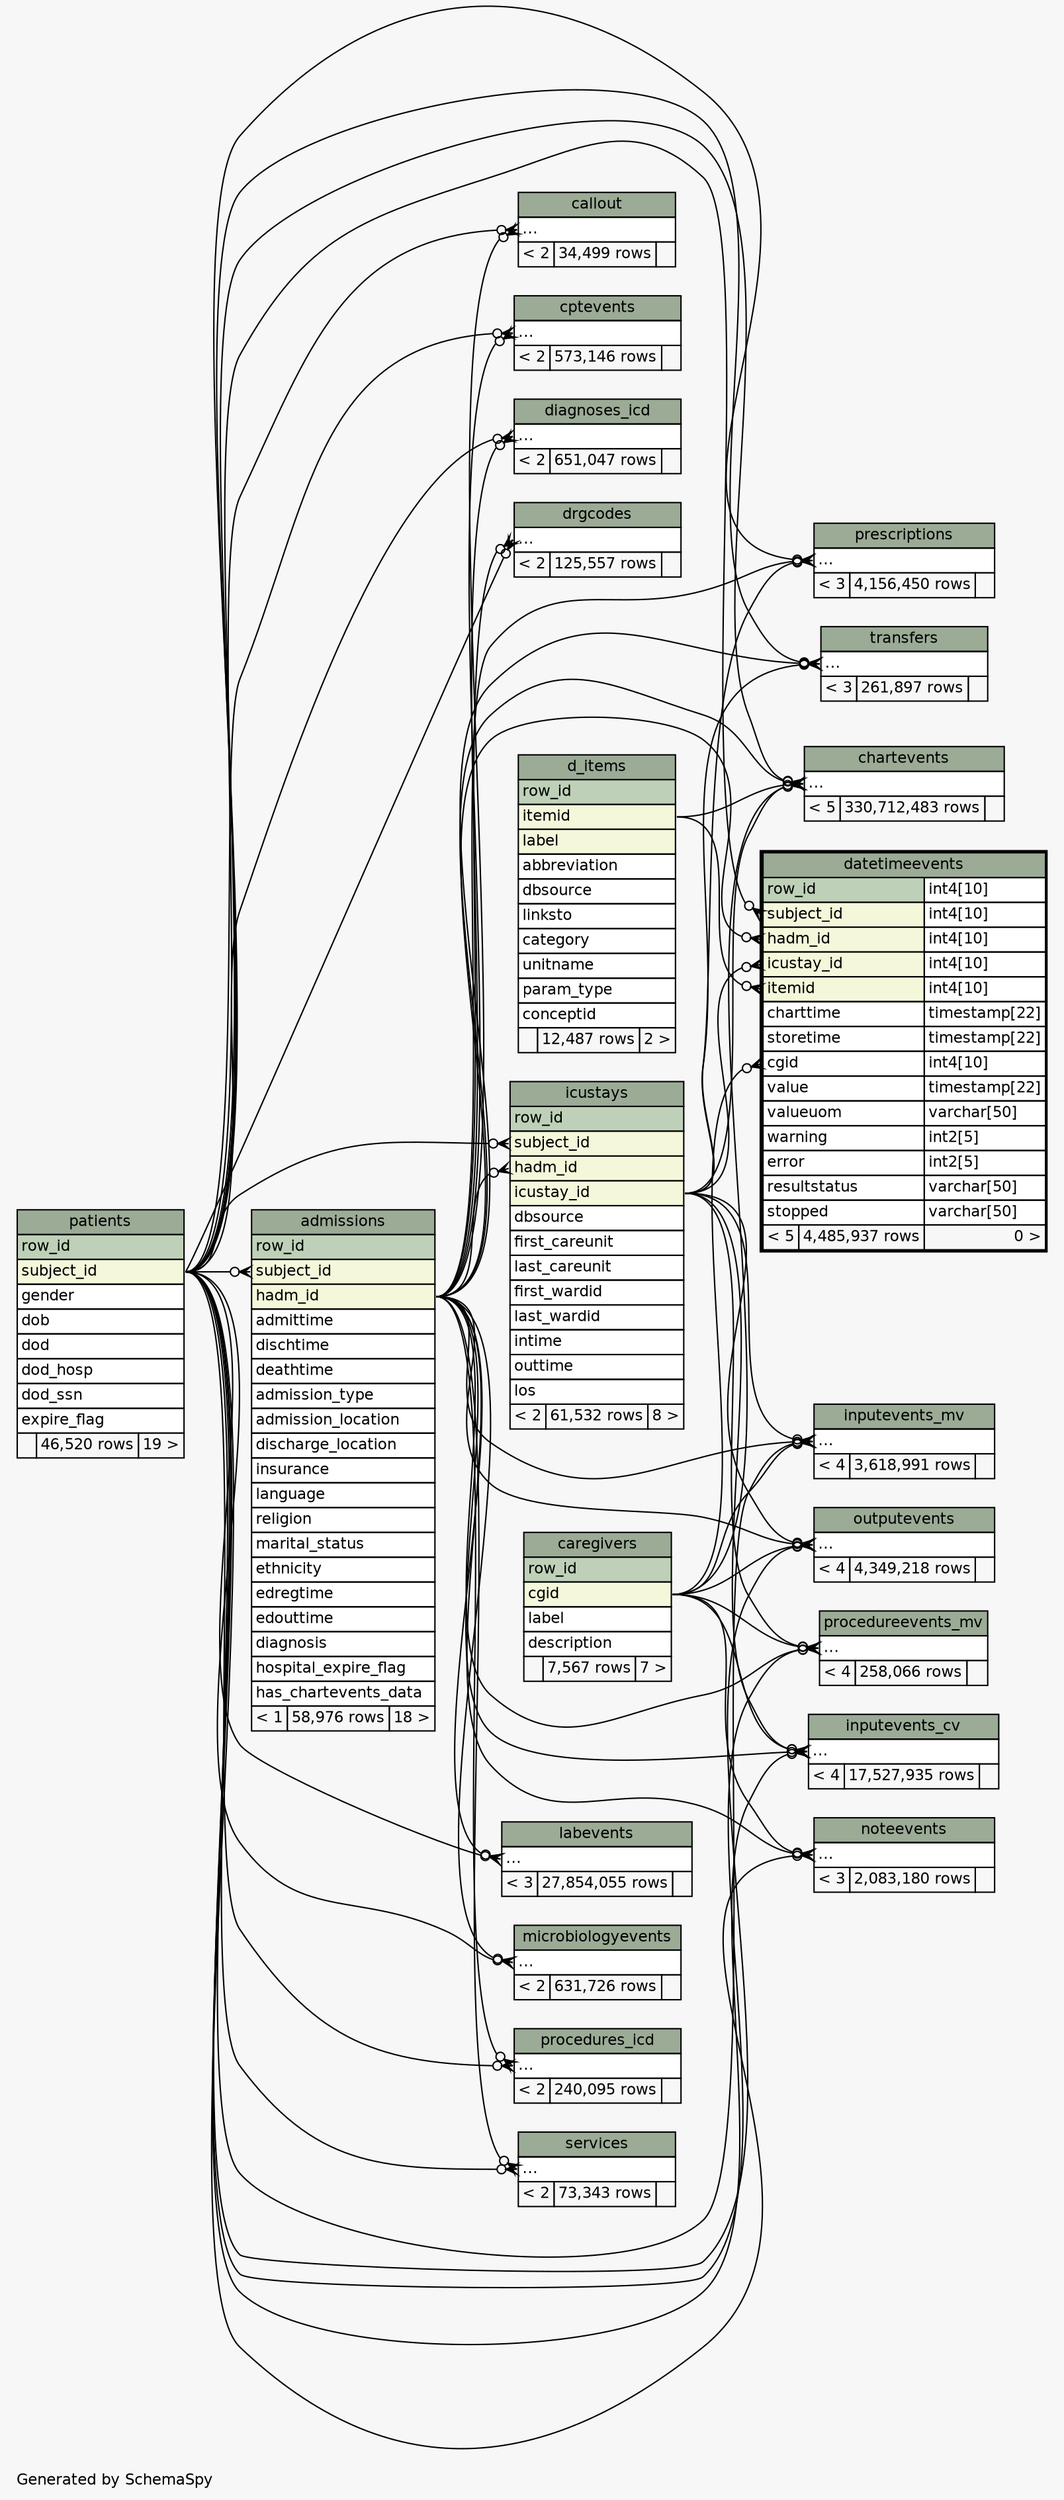 // dot 2.38.0 on Linux 4.4.0-92-generic
// SchemaSpy rev 590
digraph "twoDegreesRelationshipsDiagram" {
  graph [
    rankdir="RL"
    bgcolor="#f7f7f7"
    label="\nGenerated by SchemaSpy"
    labeljust="l"
    nodesep="0.18"
    ranksep="0.46"
    fontname="Helvetica"
    fontsize="11"
  ];
  node [
    fontname="Helvetica"
    fontsize="11"
    shape="plaintext"
  ];
  edge [
    arrowsize="0.8"
  ];
  "admissions":"subject_id":w -> "patients":"subject_id":e [arrowhead=none dir=back arrowtail=crowodot];
  "callout":"elipses":w -> "admissions":"hadm_id":e [arrowhead=none dir=back arrowtail=crowodot];
  "callout":"elipses":w -> "patients":"subject_id":e [arrowhead=none dir=back arrowtail=crowodot];
  "chartevents":"elipses":w -> "caregivers":"cgid":e [arrowhead=none dir=back arrowtail=crowodot];
  "chartevents":"elipses":w -> "admissions":"hadm_id":e [arrowhead=none dir=back arrowtail=crowodot];
  "chartevents":"elipses":w -> "icustays":"icustay_id":e [arrowhead=none dir=back arrowtail=crowodot];
  "chartevents":"elipses":w -> "d_items":"itemid":e [arrowhead=none dir=back arrowtail=crowodot];
  "chartevents":"elipses":w -> "patients":"subject_id":e [arrowhead=none dir=back arrowtail=crowodot];
  "cptevents":"elipses":w -> "admissions":"hadm_id":e [arrowhead=none dir=back arrowtail=crowodot];
  "cptevents":"elipses":w -> "patients":"subject_id":e [arrowhead=none dir=back arrowtail=crowodot];
  "datetimeevents":"cgid":w -> "caregivers":"cgid":e [arrowhead=none dir=back arrowtail=crowodot];
  "datetimeevents":"hadm_id":w -> "admissions":"hadm_id":e [arrowhead=none dir=back arrowtail=crowodot];
  "datetimeevents":"icustay_id":w -> "icustays":"icustay_id":e [arrowhead=none dir=back arrowtail=crowodot];
  "datetimeevents":"itemid":w -> "d_items":"itemid":e [arrowhead=none dir=back arrowtail=crowodot];
  "datetimeevents":"subject_id":w -> "patients":"subject_id":e [arrowhead=none dir=back arrowtail=crowodot];
  "diagnoses_icd":"elipses":w -> "admissions":"hadm_id":e [arrowhead=none dir=back arrowtail=crowodot];
  "diagnoses_icd":"elipses":w -> "patients":"subject_id":e [arrowhead=none dir=back arrowtail=crowodot];
  "drgcodes":"elipses":w -> "admissions":"hadm_id":e [arrowhead=none dir=back arrowtail=crowodot];
  "drgcodes":"elipses":w -> "patients":"subject_id":e [arrowhead=none dir=back arrowtail=crowodot];
  "icustays":"hadm_id":w -> "admissions":"hadm_id":e [arrowhead=none dir=back arrowtail=crowodot];
  "icustays":"subject_id":w -> "patients":"subject_id":e [arrowhead=none dir=back arrowtail=crowodot];
  "inputevents_cv":"elipses":w -> "caregivers":"cgid":e [arrowhead=none dir=back arrowtail=crowodot];
  "inputevents_cv":"elipses":w -> "admissions":"hadm_id":e [arrowhead=none dir=back arrowtail=crowodot];
  "inputevents_cv":"elipses":w -> "icustays":"icustay_id":e [arrowhead=none dir=back arrowtail=crowodot];
  "inputevents_cv":"elipses":w -> "patients":"subject_id":e [arrowhead=none dir=back arrowtail=crowodot];
  "inputevents_mv":"elipses":w -> "caregivers":"cgid":e [arrowhead=none dir=back arrowtail=crowodot];
  "inputevents_mv":"elipses":w -> "admissions":"hadm_id":e [arrowhead=none dir=back arrowtail=crowodot];
  "inputevents_mv":"elipses":w -> "icustays":"icustay_id":e [arrowhead=none dir=back arrowtail=crowodot];
  "inputevents_mv":"elipses":w -> "patients":"subject_id":e [arrowhead=none dir=back arrowtail=crowodot];
  "labevents":"elipses":w -> "admissions":"hadm_id":e [arrowhead=none dir=back arrowtail=crowodot];
  "labevents":"elipses":w -> "patients":"subject_id":e [arrowhead=none dir=back arrowtail=crowodot];
  "microbiologyevents":"elipses":w -> "admissions":"hadm_id":e [arrowhead=none dir=back arrowtail=crowodot];
  "microbiologyevents":"elipses":w -> "patients":"subject_id":e [arrowhead=none dir=back arrowtail=crowodot];
  "noteevents":"elipses":w -> "caregivers":"cgid":e [arrowhead=none dir=back arrowtail=crowodot];
  "noteevents":"elipses":w -> "admissions":"hadm_id":e [arrowhead=none dir=back arrowtail=crowodot];
  "noteevents":"elipses":w -> "patients":"subject_id":e [arrowhead=none dir=back arrowtail=crowodot];
  "outputevents":"elipses":w -> "caregivers":"cgid":e [arrowhead=none dir=back arrowtail=crowodot];
  "outputevents":"elipses":w -> "admissions":"hadm_id":e [arrowhead=none dir=back arrowtail=crowodot];
  "outputevents":"elipses":w -> "icustays":"icustay_id":e [arrowhead=none dir=back arrowtail=crowodot];
  "outputevents":"elipses":w -> "patients":"subject_id":e [arrowhead=none dir=back arrowtail=crowodot];
  "prescriptions":"elipses":w -> "admissions":"hadm_id":e [arrowhead=none dir=back arrowtail=crowodot];
  "prescriptions":"elipses":w -> "icustays":"icustay_id":e [arrowhead=none dir=back arrowtail=crowodot];
  "prescriptions":"elipses":w -> "patients":"subject_id":e [arrowhead=none dir=back arrowtail=crowodot];
  "procedureevents_mv":"elipses":w -> "caregivers":"cgid":e [arrowhead=none dir=back arrowtail=crowodot];
  "procedureevents_mv":"elipses":w -> "admissions":"hadm_id":e [arrowhead=none dir=back arrowtail=crowodot];
  "procedureevents_mv":"elipses":w -> "icustays":"icustay_id":e [arrowhead=none dir=back arrowtail=crowodot];
  "procedureevents_mv":"elipses":w -> "patients":"subject_id":e [arrowhead=none dir=back arrowtail=crowodot];
  "procedures_icd":"elipses":w -> "admissions":"hadm_id":e [arrowhead=none dir=back arrowtail=crowodot];
  "procedures_icd":"elipses":w -> "patients":"subject_id":e [arrowhead=none dir=back arrowtail=crowodot];
  "services":"elipses":w -> "admissions":"hadm_id":e [arrowhead=none dir=back arrowtail=crowodot];
  "services":"elipses":w -> "patients":"subject_id":e [arrowhead=none dir=back arrowtail=crowodot];
  "transfers":"elipses":w -> "admissions":"hadm_id":e [arrowhead=none dir=back arrowtail=crowodot];
  "transfers":"elipses":w -> "icustays":"icustay_id":e [arrowhead=none dir=back arrowtail=crowodot];
  "transfers":"elipses":w -> "patients":"subject_id":e [arrowhead=none dir=back arrowtail=crowodot];
  "admissions" [
    label=<
    <TABLE BORDER="0" CELLBORDER="1" CELLSPACING="0" BGCOLOR="#ffffff">
      <TR><TD COLSPAN="3" BGCOLOR="#9bab96" ALIGN="CENTER">admissions</TD></TR>
      <TR><TD PORT="row_id" COLSPAN="3" BGCOLOR="#bed1b8" ALIGN="LEFT">row_id</TD></TR>
      <TR><TD PORT="subject_id" COLSPAN="3" BGCOLOR="#f4f7da" ALIGN="LEFT">subject_id</TD></TR>
      <TR><TD PORT="hadm_id" COLSPAN="3" BGCOLOR="#f4f7da" ALIGN="LEFT">hadm_id</TD></TR>
      <TR><TD PORT="admittime" COLSPAN="3" ALIGN="LEFT">admittime</TD></TR>
      <TR><TD PORT="dischtime" COLSPAN="3" ALIGN="LEFT">dischtime</TD></TR>
      <TR><TD PORT="deathtime" COLSPAN="3" ALIGN="LEFT">deathtime</TD></TR>
      <TR><TD PORT="admission_type" COLSPAN="3" ALIGN="LEFT">admission_type</TD></TR>
      <TR><TD PORT="admission_location" COLSPAN="3" ALIGN="LEFT">admission_location</TD></TR>
      <TR><TD PORT="discharge_location" COLSPAN="3" ALIGN="LEFT">discharge_location</TD></TR>
      <TR><TD PORT="insurance" COLSPAN="3" ALIGN="LEFT">insurance</TD></TR>
      <TR><TD PORT="language" COLSPAN="3" ALIGN="LEFT">language</TD></TR>
      <TR><TD PORT="religion" COLSPAN="3" ALIGN="LEFT">religion</TD></TR>
      <TR><TD PORT="marital_status" COLSPAN="3" ALIGN="LEFT">marital_status</TD></TR>
      <TR><TD PORT="ethnicity" COLSPAN="3" ALIGN="LEFT">ethnicity</TD></TR>
      <TR><TD PORT="edregtime" COLSPAN="3" ALIGN="LEFT">edregtime</TD></TR>
      <TR><TD PORT="edouttime" COLSPAN="3" ALIGN="LEFT">edouttime</TD></TR>
      <TR><TD PORT="diagnosis" COLSPAN="3" ALIGN="LEFT">diagnosis</TD></TR>
      <TR><TD PORT="hospital_expire_flag" COLSPAN="3" ALIGN="LEFT">hospital_expire_flag</TD></TR>
      <TR><TD PORT="has_chartevents_data" COLSPAN="3" ALIGN="LEFT">has_chartevents_data</TD></TR>
      <TR><TD ALIGN="LEFT" BGCOLOR="#f7f7f7">&lt; 1</TD><TD ALIGN="RIGHT" BGCOLOR="#f7f7f7">58,976 rows</TD><TD ALIGN="RIGHT" BGCOLOR="#f7f7f7">18 &gt;</TD></TR>
    </TABLE>>
    URL="admissions.html"
    tooltip="admissions"
  ];
  "callout" [
    label=<
    <TABLE BORDER="0" CELLBORDER="1" CELLSPACING="0" BGCOLOR="#ffffff">
      <TR><TD COLSPAN="3" BGCOLOR="#9bab96" ALIGN="CENTER">callout</TD></TR>
      <TR><TD PORT="elipses" COLSPAN="3" ALIGN="LEFT">...</TD></TR>
      <TR><TD ALIGN="LEFT" BGCOLOR="#f7f7f7">&lt; 2</TD><TD ALIGN="RIGHT" BGCOLOR="#f7f7f7">34,499 rows</TD><TD ALIGN="RIGHT" BGCOLOR="#f7f7f7">  </TD></TR>
    </TABLE>>
    URL="callout.html"
    tooltip="callout"
  ];
  "caregivers" [
    label=<
    <TABLE BORDER="0" CELLBORDER="1" CELLSPACING="0" BGCOLOR="#ffffff">
      <TR><TD COLSPAN="3" BGCOLOR="#9bab96" ALIGN="CENTER">caregivers</TD></TR>
      <TR><TD PORT="row_id" COLSPAN="3" BGCOLOR="#bed1b8" ALIGN="LEFT">row_id</TD></TR>
      <TR><TD PORT="cgid" COLSPAN="3" BGCOLOR="#f4f7da" ALIGN="LEFT">cgid</TD></TR>
      <TR><TD PORT="label" COLSPAN="3" ALIGN="LEFT">label</TD></TR>
      <TR><TD PORT="description" COLSPAN="3" ALIGN="LEFT">description</TD></TR>
      <TR><TD ALIGN="LEFT" BGCOLOR="#f7f7f7">  </TD><TD ALIGN="RIGHT" BGCOLOR="#f7f7f7">7,567 rows</TD><TD ALIGN="RIGHT" BGCOLOR="#f7f7f7">7 &gt;</TD></TR>
    </TABLE>>
    URL="caregivers.html"
    tooltip="caregivers"
  ];
  "chartevents" [
    label=<
    <TABLE BORDER="0" CELLBORDER="1" CELLSPACING="0" BGCOLOR="#ffffff">
      <TR><TD COLSPAN="3" BGCOLOR="#9bab96" ALIGN="CENTER">chartevents</TD></TR>
      <TR><TD PORT="elipses" COLSPAN="3" ALIGN="LEFT">...</TD></TR>
      <TR><TD ALIGN="LEFT" BGCOLOR="#f7f7f7">&lt; 5</TD><TD ALIGN="RIGHT" BGCOLOR="#f7f7f7">330,712,483 rows</TD><TD ALIGN="RIGHT" BGCOLOR="#f7f7f7">  </TD></TR>
    </TABLE>>
    URL="chartevents.html"
    tooltip="chartevents"
  ];
  "cptevents" [
    label=<
    <TABLE BORDER="0" CELLBORDER="1" CELLSPACING="0" BGCOLOR="#ffffff">
      <TR><TD COLSPAN="3" BGCOLOR="#9bab96" ALIGN="CENTER">cptevents</TD></TR>
      <TR><TD PORT="elipses" COLSPAN="3" ALIGN="LEFT">...</TD></TR>
      <TR><TD ALIGN="LEFT" BGCOLOR="#f7f7f7">&lt; 2</TD><TD ALIGN="RIGHT" BGCOLOR="#f7f7f7">573,146 rows</TD><TD ALIGN="RIGHT" BGCOLOR="#f7f7f7">  </TD></TR>
    </TABLE>>
    URL="cptevents.html"
    tooltip="cptevents"
  ];
  "d_items" [
    label=<
    <TABLE BORDER="0" CELLBORDER="1" CELLSPACING="0" BGCOLOR="#ffffff">
      <TR><TD COLSPAN="3" BGCOLOR="#9bab96" ALIGN="CENTER">d_items</TD></TR>
      <TR><TD PORT="row_id" COLSPAN="3" BGCOLOR="#bed1b8" ALIGN="LEFT">row_id</TD></TR>
      <TR><TD PORT="itemid" COLSPAN="3" BGCOLOR="#f4f7da" ALIGN="LEFT">itemid</TD></TR>
      <TR><TD PORT="label" COLSPAN="3" BGCOLOR="#f4f7da" ALIGN="LEFT">label</TD></TR>
      <TR><TD PORT="abbreviation" COLSPAN="3" ALIGN="LEFT">abbreviation</TD></TR>
      <TR><TD PORT="dbsource" COLSPAN="3" ALIGN="LEFT">dbsource</TD></TR>
      <TR><TD PORT="linksto" COLSPAN="3" ALIGN="LEFT">linksto</TD></TR>
      <TR><TD PORT="category" COLSPAN="3" ALIGN="LEFT">category</TD></TR>
      <TR><TD PORT="unitname" COLSPAN="3" ALIGN="LEFT">unitname</TD></TR>
      <TR><TD PORT="param_type" COLSPAN="3" ALIGN="LEFT">param_type</TD></TR>
      <TR><TD PORT="conceptid" COLSPAN="3" ALIGN="LEFT">conceptid</TD></TR>
      <TR><TD ALIGN="LEFT" BGCOLOR="#f7f7f7">  </TD><TD ALIGN="RIGHT" BGCOLOR="#f7f7f7">12,487 rows</TD><TD ALIGN="RIGHT" BGCOLOR="#f7f7f7">2 &gt;</TD></TR>
    </TABLE>>
    URL="d_items.html"
    tooltip="d_items"
  ];
  "datetimeevents" [
    label=<
    <TABLE BORDER="2" CELLBORDER="1" CELLSPACING="0" BGCOLOR="#ffffff">
      <TR><TD COLSPAN="3" BGCOLOR="#9bab96" ALIGN="CENTER">datetimeevents</TD></TR>
      <TR><TD PORT="row_id" COLSPAN="2" BGCOLOR="#bed1b8" ALIGN="LEFT">row_id</TD><TD PORT="row_id.type" ALIGN="LEFT">int4[10]</TD></TR>
      <TR><TD PORT="subject_id" COLSPAN="2" BGCOLOR="#f4f7da" ALIGN="LEFT">subject_id</TD><TD PORT="subject_id.type" ALIGN="LEFT">int4[10]</TD></TR>
      <TR><TD PORT="hadm_id" COLSPAN="2" BGCOLOR="#f4f7da" ALIGN="LEFT">hadm_id</TD><TD PORT="hadm_id.type" ALIGN="LEFT">int4[10]</TD></TR>
      <TR><TD PORT="icustay_id" COLSPAN="2" BGCOLOR="#f4f7da" ALIGN="LEFT">icustay_id</TD><TD PORT="icustay_id.type" ALIGN="LEFT">int4[10]</TD></TR>
      <TR><TD PORT="itemid" COLSPAN="2" BGCOLOR="#f4f7da" ALIGN="LEFT">itemid</TD><TD PORT="itemid.type" ALIGN="LEFT">int4[10]</TD></TR>
      <TR><TD PORT="charttime" COLSPAN="2" ALIGN="LEFT">charttime</TD><TD PORT="charttime.type" ALIGN="LEFT">timestamp[22]</TD></TR>
      <TR><TD PORT="storetime" COLSPAN="2" ALIGN="LEFT">storetime</TD><TD PORT="storetime.type" ALIGN="LEFT">timestamp[22]</TD></TR>
      <TR><TD PORT="cgid" COLSPAN="2" ALIGN="LEFT">cgid</TD><TD PORT="cgid.type" ALIGN="LEFT">int4[10]</TD></TR>
      <TR><TD PORT="value" COLSPAN="2" ALIGN="LEFT">value</TD><TD PORT="value.type" ALIGN="LEFT">timestamp[22]</TD></TR>
      <TR><TD PORT="valueuom" COLSPAN="2" ALIGN="LEFT">valueuom</TD><TD PORT="valueuom.type" ALIGN="LEFT">varchar[50]</TD></TR>
      <TR><TD PORT="warning" COLSPAN="2" ALIGN="LEFT">warning</TD><TD PORT="warning.type" ALIGN="LEFT">int2[5]</TD></TR>
      <TR><TD PORT="error" COLSPAN="2" ALIGN="LEFT">error</TD><TD PORT="error.type" ALIGN="LEFT">int2[5]</TD></TR>
      <TR><TD PORT="resultstatus" COLSPAN="2" ALIGN="LEFT">resultstatus</TD><TD PORT="resultstatus.type" ALIGN="LEFT">varchar[50]</TD></TR>
      <TR><TD PORT="stopped" COLSPAN="2" ALIGN="LEFT">stopped</TD><TD PORT="stopped.type" ALIGN="LEFT">varchar[50]</TD></TR>
      <TR><TD ALIGN="LEFT" BGCOLOR="#f7f7f7">&lt; 5</TD><TD ALIGN="RIGHT" BGCOLOR="#f7f7f7">4,485,937 rows</TD><TD ALIGN="RIGHT" BGCOLOR="#f7f7f7">0 &gt;</TD></TR>
    </TABLE>>
    URL="datetimeevents.html"
    tooltip="datetimeevents"
  ];
  "diagnoses_icd" [
    label=<
    <TABLE BORDER="0" CELLBORDER="1" CELLSPACING="0" BGCOLOR="#ffffff">
      <TR><TD COLSPAN="3" BGCOLOR="#9bab96" ALIGN="CENTER">diagnoses_icd</TD></TR>
      <TR><TD PORT="elipses" COLSPAN="3" ALIGN="LEFT">...</TD></TR>
      <TR><TD ALIGN="LEFT" BGCOLOR="#f7f7f7">&lt; 2</TD><TD ALIGN="RIGHT" BGCOLOR="#f7f7f7">651,047 rows</TD><TD ALIGN="RIGHT" BGCOLOR="#f7f7f7">  </TD></TR>
    </TABLE>>
    URL="diagnoses_icd.html"
    tooltip="diagnoses_icd"
  ];
  "drgcodes" [
    label=<
    <TABLE BORDER="0" CELLBORDER="1" CELLSPACING="0" BGCOLOR="#ffffff">
      <TR><TD COLSPAN="3" BGCOLOR="#9bab96" ALIGN="CENTER">drgcodes</TD></TR>
      <TR><TD PORT="elipses" COLSPAN="3" ALIGN="LEFT">...</TD></TR>
      <TR><TD ALIGN="LEFT" BGCOLOR="#f7f7f7">&lt; 2</TD><TD ALIGN="RIGHT" BGCOLOR="#f7f7f7">125,557 rows</TD><TD ALIGN="RIGHT" BGCOLOR="#f7f7f7">  </TD></TR>
    </TABLE>>
    URL="drgcodes.html"
    tooltip="drgcodes"
  ];
  "icustays" [
    label=<
    <TABLE BORDER="0" CELLBORDER="1" CELLSPACING="0" BGCOLOR="#ffffff">
      <TR><TD COLSPAN="3" BGCOLOR="#9bab96" ALIGN="CENTER">icustays</TD></TR>
      <TR><TD PORT="row_id" COLSPAN="3" BGCOLOR="#bed1b8" ALIGN="LEFT">row_id</TD></TR>
      <TR><TD PORT="subject_id" COLSPAN="3" BGCOLOR="#f4f7da" ALIGN="LEFT">subject_id</TD></TR>
      <TR><TD PORT="hadm_id" COLSPAN="3" BGCOLOR="#f4f7da" ALIGN="LEFT">hadm_id</TD></TR>
      <TR><TD PORT="icustay_id" COLSPAN="3" BGCOLOR="#f4f7da" ALIGN="LEFT">icustay_id</TD></TR>
      <TR><TD PORT="dbsource" COLSPAN="3" ALIGN="LEFT">dbsource</TD></TR>
      <TR><TD PORT="first_careunit" COLSPAN="3" ALIGN="LEFT">first_careunit</TD></TR>
      <TR><TD PORT="last_careunit" COLSPAN="3" ALIGN="LEFT">last_careunit</TD></TR>
      <TR><TD PORT="first_wardid" COLSPAN="3" ALIGN="LEFT">first_wardid</TD></TR>
      <TR><TD PORT="last_wardid" COLSPAN="3" ALIGN="LEFT">last_wardid</TD></TR>
      <TR><TD PORT="intime" COLSPAN="3" ALIGN="LEFT">intime</TD></TR>
      <TR><TD PORT="outtime" COLSPAN="3" ALIGN="LEFT">outtime</TD></TR>
      <TR><TD PORT="los" COLSPAN="3" ALIGN="LEFT">los</TD></TR>
      <TR><TD ALIGN="LEFT" BGCOLOR="#f7f7f7">&lt; 2</TD><TD ALIGN="RIGHT" BGCOLOR="#f7f7f7">61,532 rows</TD><TD ALIGN="RIGHT" BGCOLOR="#f7f7f7">8 &gt;</TD></TR>
    </TABLE>>
    URL="icustays.html"
    tooltip="icustays"
  ];
  "inputevents_cv" [
    label=<
    <TABLE BORDER="0" CELLBORDER="1" CELLSPACING="0" BGCOLOR="#ffffff">
      <TR><TD COLSPAN="3" BGCOLOR="#9bab96" ALIGN="CENTER">inputevents_cv</TD></TR>
      <TR><TD PORT="elipses" COLSPAN="3" ALIGN="LEFT">...</TD></TR>
      <TR><TD ALIGN="LEFT" BGCOLOR="#f7f7f7">&lt; 4</TD><TD ALIGN="RIGHT" BGCOLOR="#f7f7f7">17,527,935 rows</TD><TD ALIGN="RIGHT" BGCOLOR="#f7f7f7">  </TD></TR>
    </TABLE>>
    URL="inputevents_cv.html"
    tooltip="inputevents_cv"
  ];
  "inputevents_mv" [
    label=<
    <TABLE BORDER="0" CELLBORDER="1" CELLSPACING="0" BGCOLOR="#ffffff">
      <TR><TD COLSPAN="3" BGCOLOR="#9bab96" ALIGN="CENTER">inputevents_mv</TD></TR>
      <TR><TD PORT="elipses" COLSPAN="3" ALIGN="LEFT">...</TD></TR>
      <TR><TD ALIGN="LEFT" BGCOLOR="#f7f7f7">&lt; 4</TD><TD ALIGN="RIGHT" BGCOLOR="#f7f7f7">3,618,991 rows</TD><TD ALIGN="RIGHT" BGCOLOR="#f7f7f7">  </TD></TR>
    </TABLE>>
    URL="inputevents_mv.html"
    tooltip="inputevents_mv"
  ];
  "labevents" [
    label=<
    <TABLE BORDER="0" CELLBORDER="1" CELLSPACING="0" BGCOLOR="#ffffff">
      <TR><TD COLSPAN="3" BGCOLOR="#9bab96" ALIGN="CENTER">labevents</TD></TR>
      <TR><TD PORT="elipses" COLSPAN="3" ALIGN="LEFT">...</TD></TR>
      <TR><TD ALIGN="LEFT" BGCOLOR="#f7f7f7">&lt; 3</TD><TD ALIGN="RIGHT" BGCOLOR="#f7f7f7">27,854,055 rows</TD><TD ALIGN="RIGHT" BGCOLOR="#f7f7f7">  </TD></TR>
    </TABLE>>
    URL="labevents.html"
    tooltip="labevents"
  ];
  "microbiologyevents" [
    label=<
    <TABLE BORDER="0" CELLBORDER="1" CELLSPACING="0" BGCOLOR="#ffffff">
      <TR><TD COLSPAN="3" BGCOLOR="#9bab96" ALIGN="CENTER">microbiologyevents</TD></TR>
      <TR><TD PORT="elipses" COLSPAN="3" ALIGN="LEFT">...</TD></TR>
      <TR><TD ALIGN="LEFT" BGCOLOR="#f7f7f7">&lt; 2</TD><TD ALIGN="RIGHT" BGCOLOR="#f7f7f7">631,726 rows</TD><TD ALIGN="RIGHT" BGCOLOR="#f7f7f7">  </TD></TR>
    </TABLE>>
    URL="microbiologyevents.html"
    tooltip="microbiologyevents"
  ];
  "noteevents" [
    label=<
    <TABLE BORDER="0" CELLBORDER="1" CELLSPACING="0" BGCOLOR="#ffffff">
      <TR><TD COLSPAN="3" BGCOLOR="#9bab96" ALIGN="CENTER">noteevents</TD></TR>
      <TR><TD PORT="elipses" COLSPAN="3" ALIGN="LEFT">...</TD></TR>
      <TR><TD ALIGN="LEFT" BGCOLOR="#f7f7f7">&lt; 3</TD><TD ALIGN="RIGHT" BGCOLOR="#f7f7f7">2,083,180 rows</TD><TD ALIGN="RIGHT" BGCOLOR="#f7f7f7">  </TD></TR>
    </TABLE>>
    URL="noteevents.html"
    tooltip="noteevents"
  ];
  "outputevents" [
    label=<
    <TABLE BORDER="0" CELLBORDER="1" CELLSPACING="0" BGCOLOR="#ffffff">
      <TR><TD COLSPAN="3" BGCOLOR="#9bab96" ALIGN="CENTER">outputevents</TD></TR>
      <TR><TD PORT="elipses" COLSPAN="3" ALIGN="LEFT">...</TD></TR>
      <TR><TD ALIGN="LEFT" BGCOLOR="#f7f7f7">&lt; 4</TD><TD ALIGN="RIGHT" BGCOLOR="#f7f7f7">4,349,218 rows</TD><TD ALIGN="RIGHT" BGCOLOR="#f7f7f7">  </TD></TR>
    </TABLE>>
    URL="outputevents.html"
    tooltip="outputevents"
  ];
  "patients" [
    label=<
    <TABLE BORDER="0" CELLBORDER="1" CELLSPACING="0" BGCOLOR="#ffffff">
      <TR><TD COLSPAN="3" BGCOLOR="#9bab96" ALIGN="CENTER">patients</TD></TR>
      <TR><TD PORT="row_id" COLSPAN="3" BGCOLOR="#bed1b8" ALIGN="LEFT">row_id</TD></TR>
      <TR><TD PORT="subject_id" COLSPAN="3" BGCOLOR="#f4f7da" ALIGN="LEFT">subject_id</TD></TR>
      <TR><TD PORT="gender" COLSPAN="3" ALIGN="LEFT">gender</TD></TR>
      <TR><TD PORT="dob" COLSPAN="3" ALIGN="LEFT">dob</TD></TR>
      <TR><TD PORT="dod" COLSPAN="3" ALIGN="LEFT">dod</TD></TR>
      <TR><TD PORT="dod_hosp" COLSPAN="3" ALIGN="LEFT">dod_hosp</TD></TR>
      <TR><TD PORT="dod_ssn" COLSPAN="3" ALIGN="LEFT">dod_ssn</TD></TR>
      <TR><TD PORT="expire_flag" COLSPAN="3" ALIGN="LEFT">expire_flag</TD></TR>
      <TR><TD ALIGN="LEFT" BGCOLOR="#f7f7f7">  </TD><TD ALIGN="RIGHT" BGCOLOR="#f7f7f7">46,520 rows</TD><TD ALIGN="RIGHT" BGCOLOR="#f7f7f7">19 &gt;</TD></TR>
    </TABLE>>
    URL="patients.html"
    tooltip="patients"
  ];
  "prescriptions" [
    label=<
    <TABLE BORDER="0" CELLBORDER="1" CELLSPACING="0" BGCOLOR="#ffffff">
      <TR><TD COLSPAN="3" BGCOLOR="#9bab96" ALIGN="CENTER">prescriptions</TD></TR>
      <TR><TD PORT="elipses" COLSPAN="3" ALIGN="LEFT">...</TD></TR>
      <TR><TD ALIGN="LEFT" BGCOLOR="#f7f7f7">&lt; 3</TD><TD ALIGN="RIGHT" BGCOLOR="#f7f7f7">4,156,450 rows</TD><TD ALIGN="RIGHT" BGCOLOR="#f7f7f7">  </TD></TR>
    </TABLE>>
    URL="prescriptions.html"
    tooltip="prescriptions"
  ];
  "procedureevents_mv" [
    label=<
    <TABLE BORDER="0" CELLBORDER="1" CELLSPACING="0" BGCOLOR="#ffffff">
      <TR><TD COLSPAN="3" BGCOLOR="#9bab96" ALIGN="CENTER">procedureevents_mv</TD></TR>
      <TR><TD PORT="elipses" COLSPAN="3" ALIGN="LEFT">...</TD></TR>
      <TR><TD ALIGN="LEFT" BGCOLOR="#f7f7f7">&lt; 4</TD><TD ALIGN="RIGHT" BGCOLOR="#f7f7f7">258,066 rows</TD><TD ALIGN="RIGHT" BGCOLOR="#f7f7f7">  </TD></TR>
    </TABLE>>
    URL="procedureevents_mv.html"
    tooltip="procedureevents_mv"
  ];
  "procedures_icd" [
    label=<
    <TABLE BORDER="0" CELLBORDER="1" CELLSPACING="0" BGCOLOR="#ffffff">
      <TR><TD COLSPAN="3" BGCOLOR="#9bab96" ALIGN="CENTER">procedures_icd</TD></TR>
      <TR><TD PORT="elipses" COLSPAN="3" ALIGN="LEFT">...</TD></TR>
      <TR><TD ALIGN="LEFT" BGCOLOR="#f7f7f7">&lt; 2</TD><TD ALIGN="RIGHT" BGCOLOR="#f7f7f7">240,095 rows</TD><TD ALIGN="RIGHT" BGCOLOR="#f7f7f7">  </TD></TR>
    </TABLE>>
    URL="procedures_icd.html"
    tooltip="procedures_icd"
  ];
  "services" [
    label=<
    <TABLE BORDER="0" CELLBORDER="1" CELLSPACING="0" BGCOLOR="#ffffff">
      <TR><TD COLSPAN="3" BGCOLOR="#9bab96" ALIGN="CENTER">services</TD></TR>
      <TR><TD PORT="elipses" COLSPAN="3" ALIGN="LEFT">...</TD></TR>
      <TR><TD ALIGN="LEFT" BGCOLOR="#f7f7f7">&lt; 2</TD><TD ALIGN="RIGHT" BGCOLOR="#f7f7f7">73,343 rows</TD><TD ALIGN="RIGHT" BGCOLOR="#f7f7f7">  </TD></TR>
    </TABLE>>
    URL="services.html"
    tooltip="services"
  ];
  "transfers" [
    label=<
    <TABLE BORDER="0" CELLBORDER="1" CELLSPACING="0" BGCOLOR="#ffffff">
      <TR><TD COLSPAN="3" BGCOLOR="#9bab96" ALIGN="CENTER">transfers</TD></TR>
      <TR><TD PORT="elipses" COLSPAN="3" ALIGN="LEFT">...</TD></TR>
      <TR><TD ALIGN="LEFT" BGCOLOR="#f7f7f7">&lt; 3</TD><TD ALIGN="RIGHT" BGCOLOR="#f7f7f7">261,897 rows</TD><TD ALIGN="RIGHT" BGCOLOR="#f7f7f7">  </TD></TR>
    </TABLE>>
    URL="transfers.html"
    tooltip="transfers"
  ];
}
